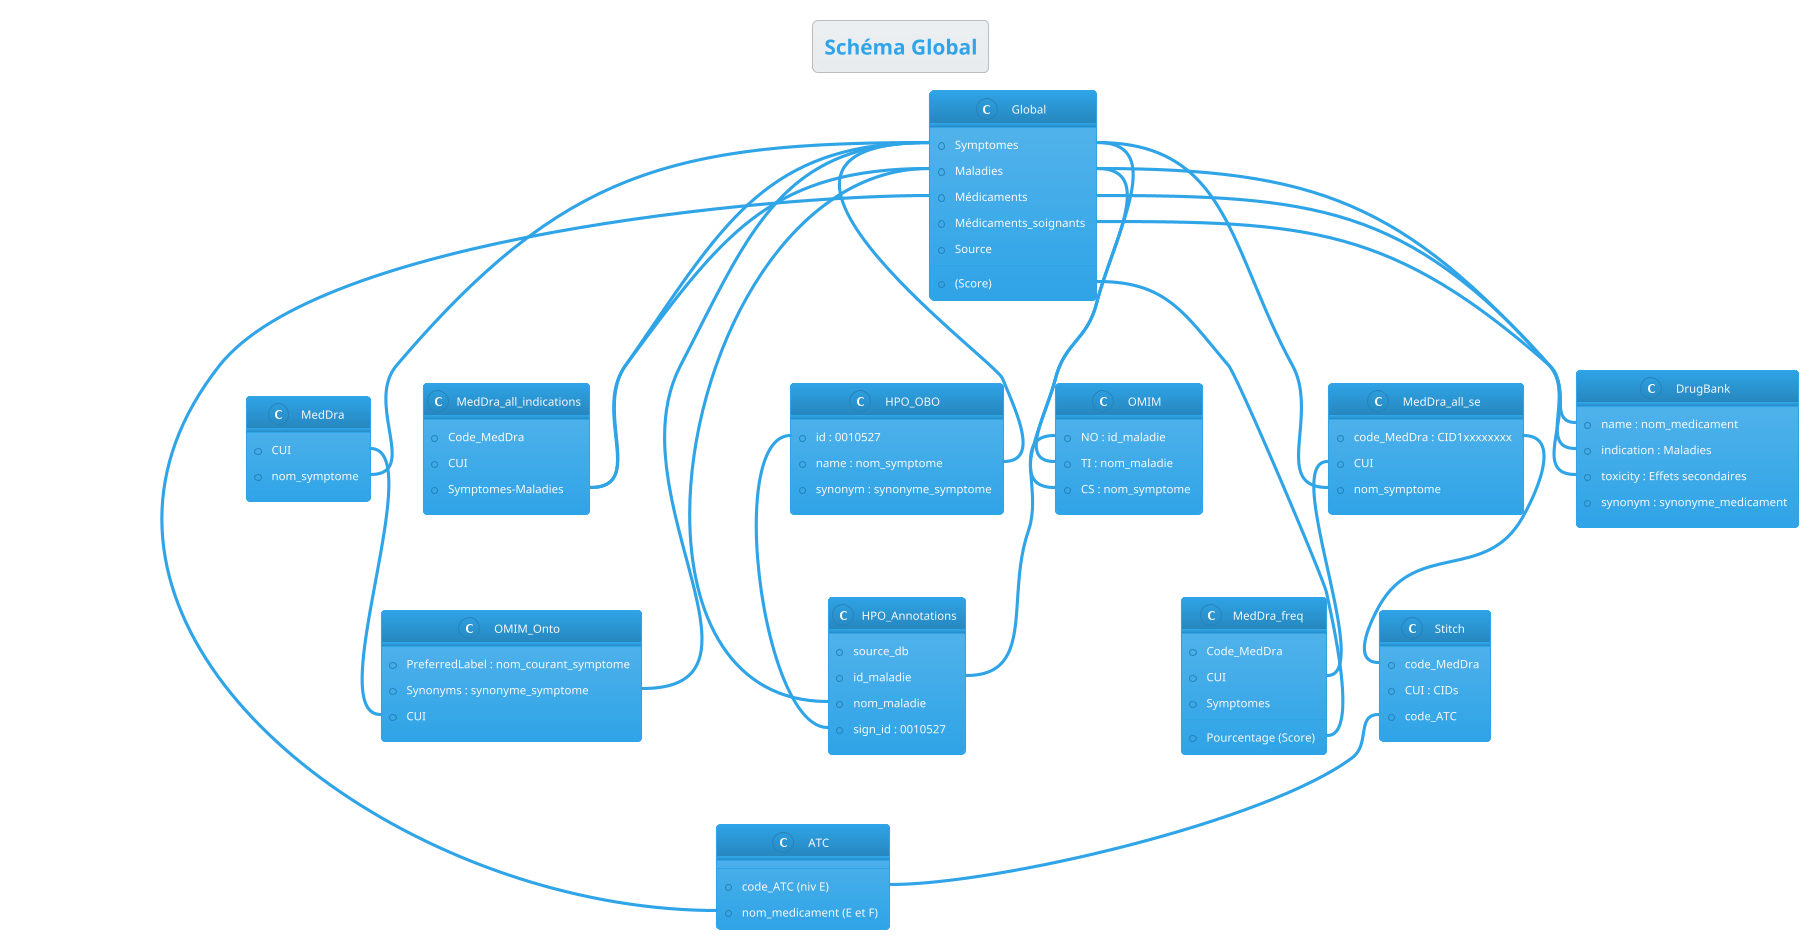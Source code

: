 @startuml
!theme cerulean
skinparam shadowing false

title Schéma Global


class Global{
    + Symptomes
    + Maladies
    + Médicaments
    + Médicaments_soignants
    + Source
    + (Score)
}

class MedDra_all_se {
    + code_MedDra : CID1xxxxxxxx
    + CUI
    + nom_symptome
}

class Stitch{
    + code_MedDra 
    + CUI : CIDs
    + code_ATC
}

class ATC{
    + code_ATC (niv E)
    + nom_medicament (E et F)
}

class HPO_Annotations {
    + source_db
    + id_maladie 
    + nom_maladie
    + sign_id : 0010527
}

class HPO_OBO{
    + id : 0010527
    + name : nom_symptome
    + synonym : synonyme_symptome
}

class OMIM_Onto {
    + PreferredLabel : nom_courant_symptome
    + Synonyms : synonyme_symptome
    + CUI
}

class OMIM{
    + NO : id_maladie
    + TI : nom_maladie
    + CS : nom_symptome 
}

class MedDra {
    + CUI
    + nom_symptome
}

class DrugBank {
    + name : nom_medicament
    + indication : Maladies
    + toxicity : Effets secondaires
    + synonym : synonyme_medicament
}


class MedDra_all_indications {
    + Code_MedDra
    + CUI
    + Symptomes-Maladies
}

class MedDra_freq{
    + Code_MedDra
    + CUI
    + Pourcentage (Score)
    + Symptomes  
}

Global::Symptomes -- HPO_OBO::nom_symptome
Global::Symptomes -- MedDra::nom_symptome
Global::Symptomes -- OMIM::nom_symptome
Global::Maladies -- DrugBank::indication
Global::Médicaments -- DrugBank::toxicity
Global::Symptomes -- MedDra_all_indications::Symptomes
Global::Symptomes -- MedDra_all_se::nom_symptome


HPO_OBO::id -- HPO_Annotations::sign_id
HPO_Annotations::nom_maladie -- Global::Maladies


MedDra::CUI--OMIM_Onto::CUI
OMIM_Onto::Synonyms-- Global::Symptomes

OMIM::nom_maladie--Global::Maladies
OMIM::id_maladie--HPO_Annotations::id_maladie


ATC::nom_medicament -- Global::Médicaments
MedDra_all_se::code_MedDra -- Stitch::code_MedDra
Stitch::code_ATC-- ATC::code_ATC 
MedDra_freq::Pourcentage -- Global::Score
MedDra_all_se::CUI -- MedDra_freq::CUI
MedDra_all_indications::Symptomes -- Global::Maladies


DrugBank::name -- Global::Médicaments_soignants
@enduml